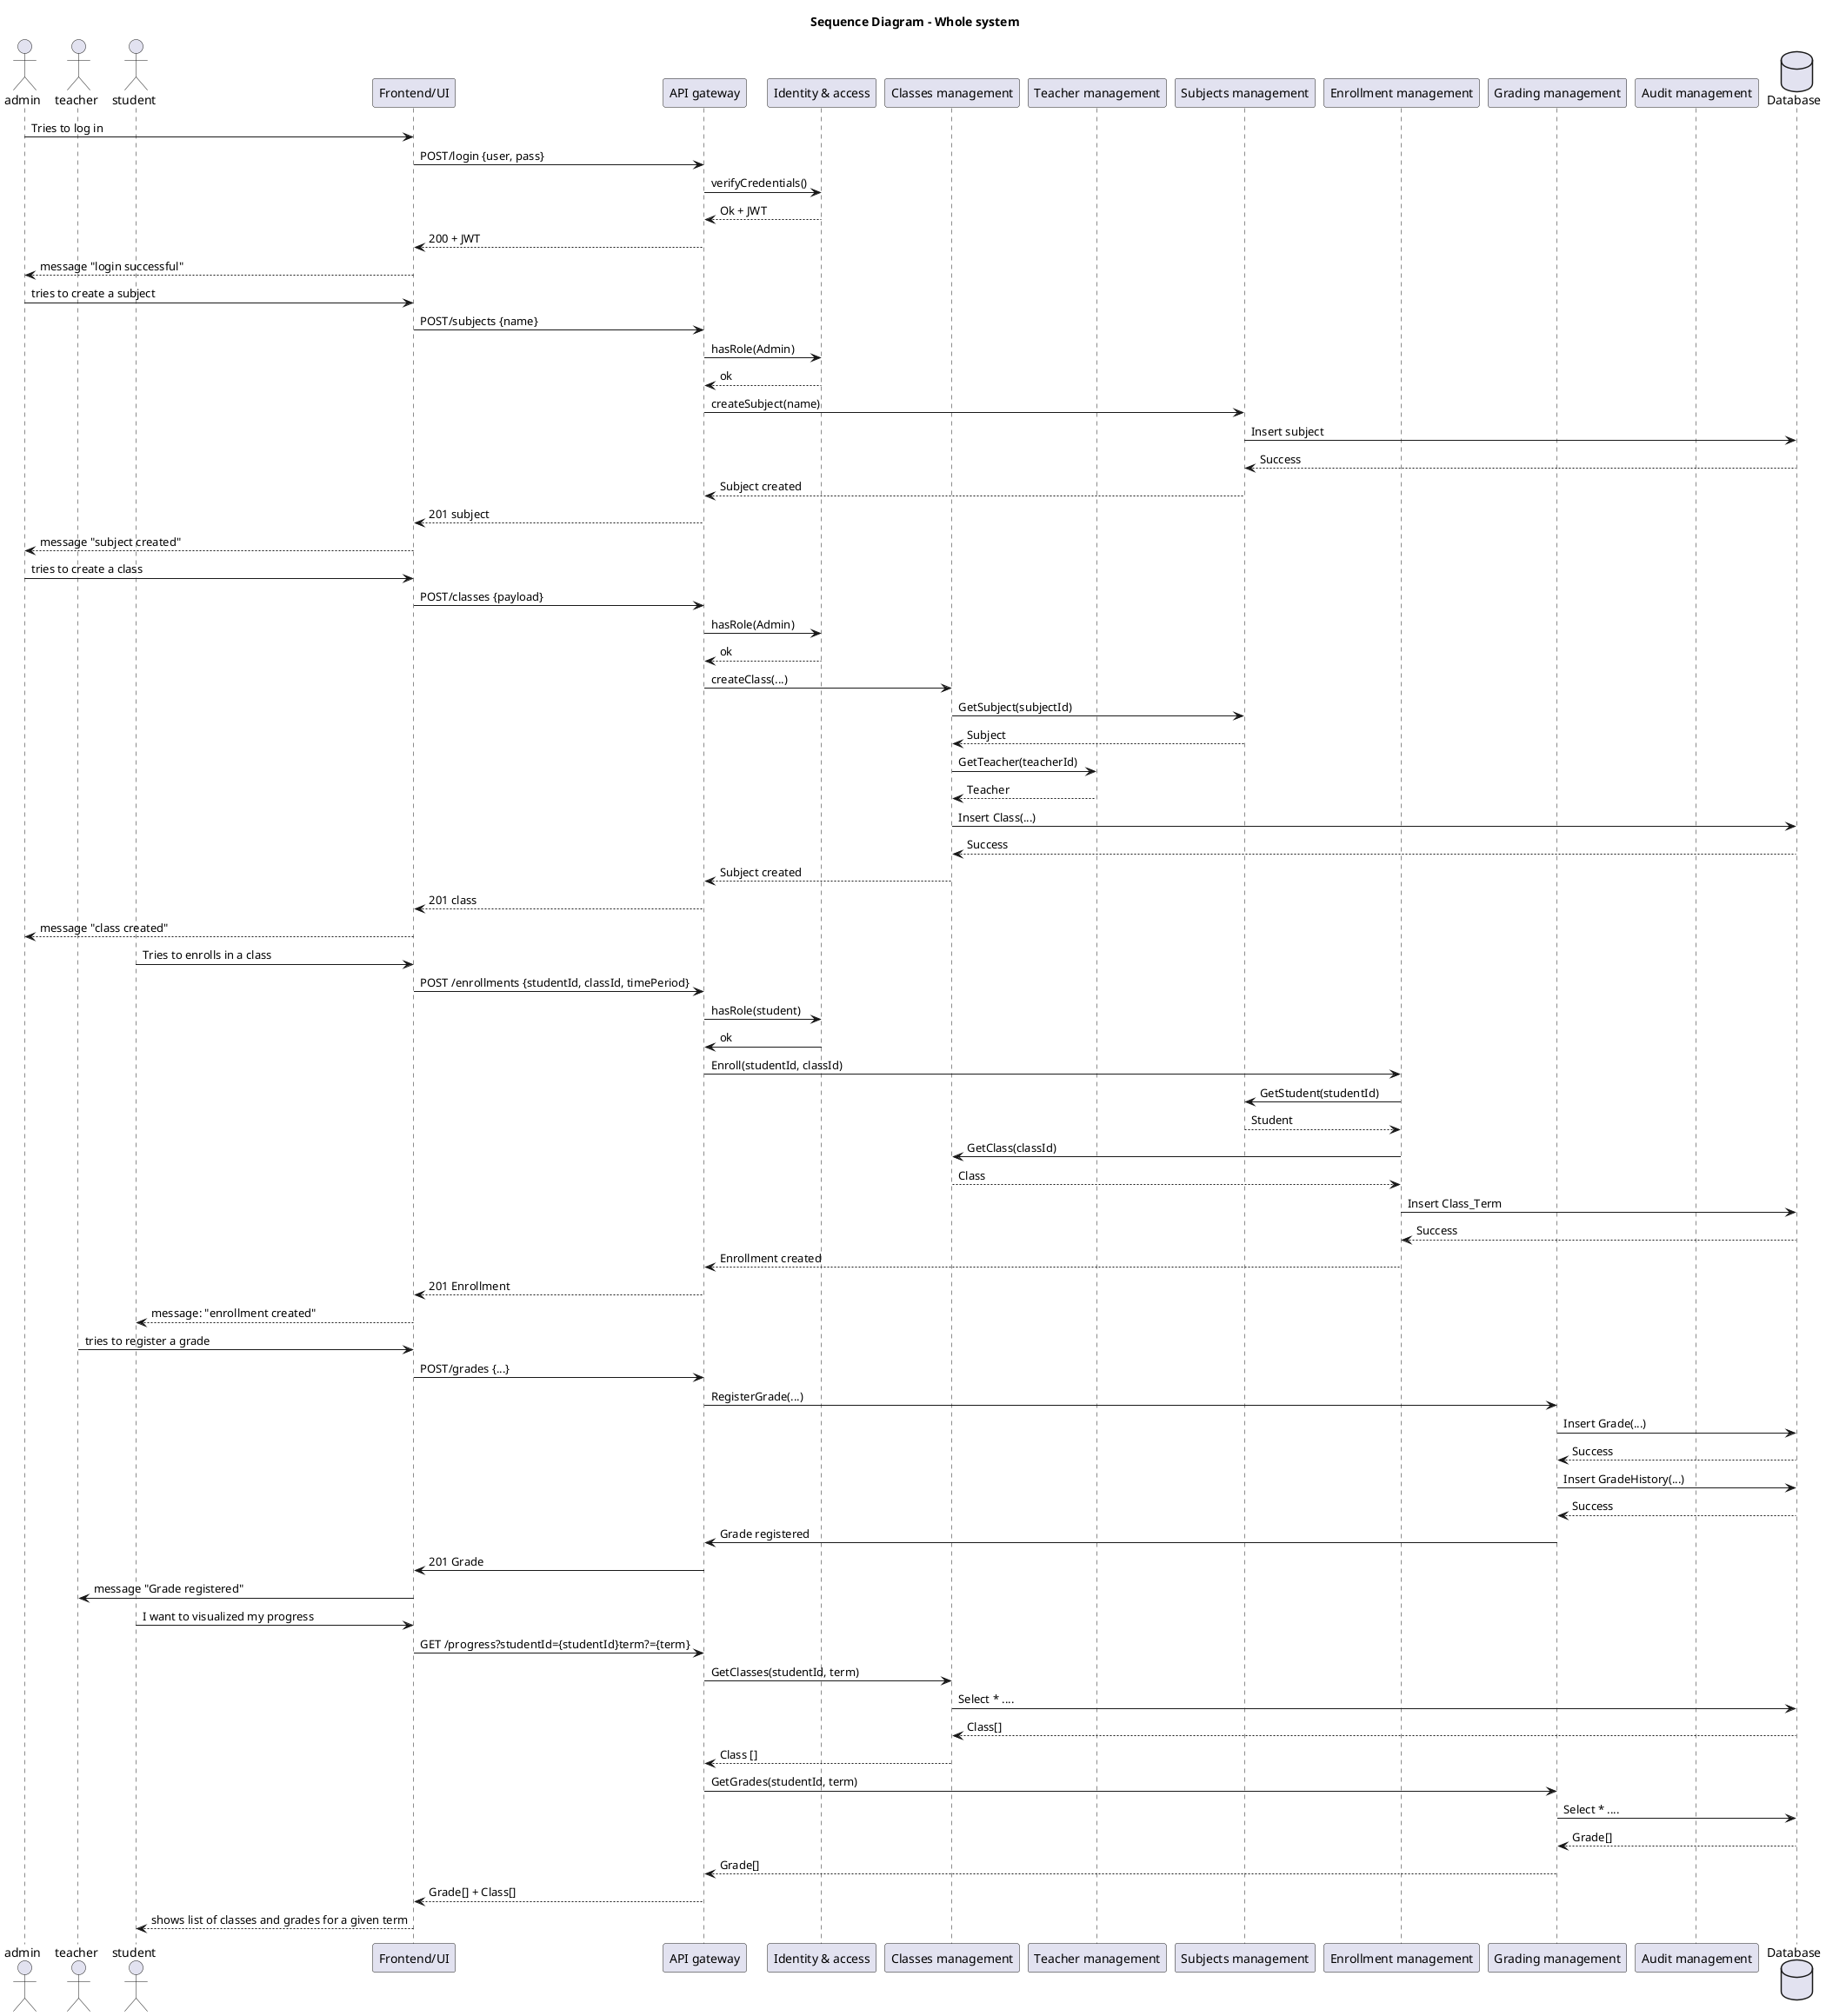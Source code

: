 @startuml
title Sequence Diagram - Whole system

actor admin
actor teacher
actor student

participant "Frontend/UI" as FR
participant "API gateway" as APG
participant "Identity & access" as IA
participant "Subjects management" as SM
participant "Classes management" as CM
participant "Teacher management" as TM
participant "Student management" as SM
participant "Enrollment management" as EM
participant "Grading management" as GM
participant "Audit management" as AM
database "Database" as DB

' === Login === '

admin -> FR : Tries to log in
FR -> APG: POST/login {user, pass}
APG -> IA: verifyCredentials()
IA --> APG: Ok + JWT
APG --> FR: 200 + JWT
FR --> admin: message "login successful"

' === Create subject === '

admin -> FR: tries to create a subject
FR -> APG: POST/subjects {name}
APG -> IA: hasRole(Admin)
IA --> APG: ok
APG -> SM: createSubject(name)
SM -> DB: Insert subject
DB --> SM: Success
SM --> APG: Subject created
APG --> FR: 201 subject
FR --> admin: message "subject created"


' === Create class === '

admin -> FR: tries to create a class
FR -> APG: POST/classes {payload}
APG -> IA: hasRole(Admin)
IA --> APG: ok
APG -> CM: createClass(...)
CM -> SM: GetSubject(subjectId)
SM --> CM: Subject
CM -> TM: GetTeacher(teacherId)
TM --> CM: Teacher
CM -> DB: Insert Class(...)
DB --> CM: Success
CM --> APG: Subject created
APG --> FR: 201 class
FR --> admin: message "class created"

' == Student enrolls == '

student -> FR: Tries to enrolls in a class
FR -> APG: POST /enrollments {studentId, classId, timePeriod}
APG -> IA: hasRole(student)
IA -> APG: ok
APG -> EM: Enroll(studentId, classId)
EM -> SM: GetStudent(studentId)
SM --> EM: Student
EM -> CM: GetClass(classId)
CM --> EM: Class
EM -> DB: Insert Class_Term
DB --> EM: Success
EM --> APG: Enrollment created
APG --> FR: 201 Enrollment
FR --> student: message: "enrollment created"

' == teacher registers a grade == '

teacher -> FR: tries to register a grade
FR -> APG: POST/grades {...}
APG -> GM: RegisterGrade(...)
GM -> DB: Insert Grade(...) 
DB --> GM: Success
GM -> DB: Insert GradeHistory(...)
DB --> GM: Success
GM -> APG: Grade registered
APG -> FR: 201 Grade
FR -> teacher: message "Grade registered"


' == student visualizes his progress  ==='

student -> FR: I want to visualized my progress
FR -> APG: GET /progress?studentId={studentId}term?={term}
APG -> CM: GetClasses(studentId, term)
CM -> DB: Select * ....
DB --> CM: Class[]
CM --> APG: Class []
APG -> GM: GetGrades(studentId, term)
GM -> DB: Select * ....
DB --> GM: Grade[]
GM --> APG: Grade[]
APG --> FR: Grade[] + Class[]
FR --> student: shows list of classes and grades for a given term



@enduml